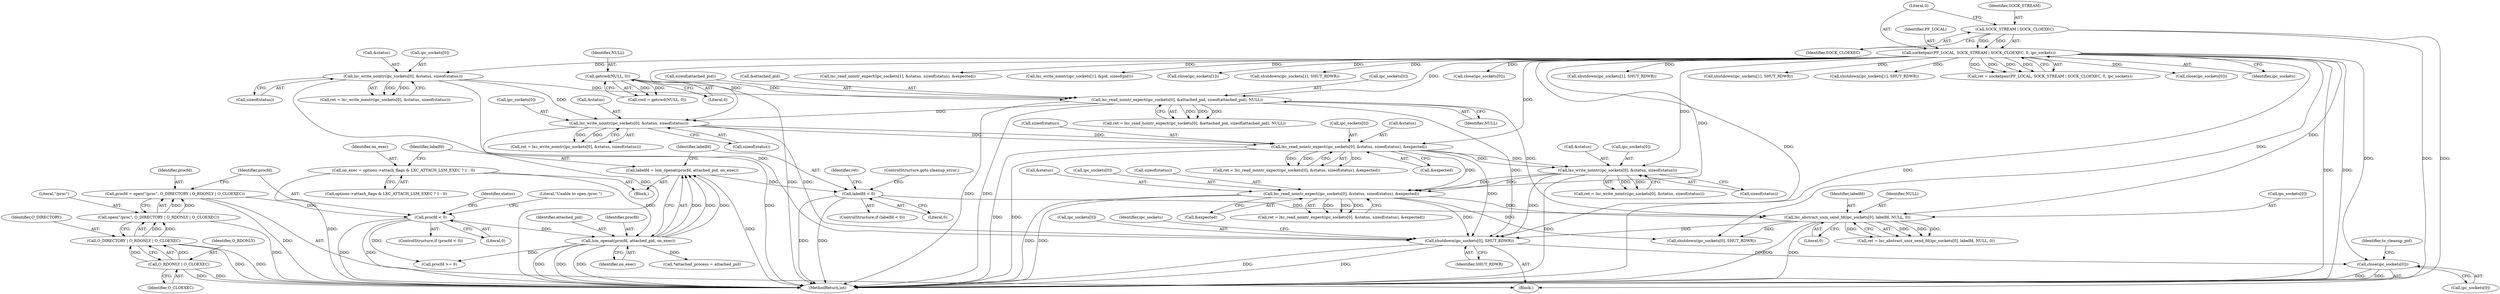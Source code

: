 digraph "0_lxc_81f466d05f2a89cb4f122ef7f593ff3f279b165c_1@API" {
"1000625" [label="(Call,close(ipc_sockets[0]))"];
"1000285" [label="(Call,socketpair(PF_LOCAL, SOCK_STREAM | SOCK_CLOEXEC, 0, ipc_sockets))"];
"1000287" [label="(Call,SOCK_STREAM | SOCK_CLOEXEC)"];
"1000620" [label="(Call,shutdown(ipc_sockets[0], SHUT_RDWR))"];
"1000395" [label="(Call,lxc_read_nointr_expect(ipc_sockets[0], &attached_pid, sizeof(attached_pid), NULL))"];
"1000377" [label="(Call,lxc_write_nointr(ipc_sockets[0], &status, sizeof(status)))"];
"1000248" [label="(Call,getcwd(NULL, 0))"];
"1000579" [label="(Call,lxc_abstract_unix_send_fd(ipc_sockets[0], labelfd, NULL, 0))"];
"1000517" [label="(Call,lxc_read_nointr_expect(ipc_sockets[0], &status, sizeof(status), &expected))"];
"1000494" [label="(Call,lxc_write_nointr(ipc_sockets[0], &status, sizeof(status)))"];
"1000467" [label="(Call,lxc_read_nointr_expect(ipc_sockets[0], &status, sizeof(status), &expected))"];
"1000446" [label="(Call,lxc_write_nointr(ipc_sockets[0], &status, sizeof(status)))"];
"1000573" [label="(Call,labelfd < 0)"];
"1000566" [label="(Call,labelfd = lsm_openat(procfd, attached_pid, on_exec))"];
"1000568" [label="(Call,lsm_openat(procfd, attached_pid, on_exec))"];
"1000365" [label="(Call,procfd < 0)"];
"1000355" [label="(Call,procfd = open(\"/proc\", O_DIRECTORY | O_RDONLY | O_CLOEXEC))"];
"1000357" [label="(Call,open(\"/proc\", O_DIRECTORY | O_RDONLY | O_CLOEXEC))"];
"1000359" [label="(Call,O_DIRECTORY | O_RDONLY | O_CLOEXEC)"];
"1000361" [label="(Call,O_RDONLY | O_CLOEXEC)"];
"1000556" [label="(Call,on_exec = options->attach_flags & LXC_ATTACH_LSM_EXEC ? 1 : 0)"];
"1000615" [label="(Call,procfd >= 0)"];
"1000574" [label="(Identifier,labelfd)"];
"1000467" [label="(Call,lxc_read_nointr_expect(ipc_sockets[0], &status, sizeof(status), &expected))"];
"1000653" [label="(Call,lxc_read_nointr_expect(ipc_sockets[1], &status, sizeof(status), &expected))"];
"1000580" [label="(Call,ipc_sockets[0])"];
"1000583" [label="(Identifier,labelfd)"];
"1000383" [label="(Call,sizeof(status))"];
"1000366" [label="(Identifier,procfd)"];
"1000378" [label="(Call,ipc_sockets[0])"];
"1000399" [label="(Call,&attached_pid)"];
"1000557" [label="(Identifier,on_exec)"];
"1000620" [label="(Call,shutdown(ipc_sockets[0], SHUT_RDWR))"];
"1000630" [label="(Identifier,to_cleanup_pid)"];
"1000287" [label="(Call,SOCK_STREAM | SOCK_CLOEXEC)"];
"1000626" [label="(Call,ipc_sockets[0])"];
"1000556" [label="(Call,on_exec = options->attach_flags & LXC_ATTACH_LSM_EXEC ? 1 : 0)"];
"1000576" [label="(ControlStructure,goto cleanup_error;)"];
"1000579" [label="(Call,lxc_abstract_unix_send_fd(ipc_sockets[0], labelfd, NULL, 0))"];
"1000765" [label="(Call,lxc_write_nointr(ipc_sockets[1], &pid, sizeof(pid)))"];
"1000373" [label="(Identifier,status)"];
"1000335" [label="(Call,close(ipc_sockets[1]))"];
"1000621" [label="(Call,ipc_sockets[0])"];
"1000523" [label="(Call,sizeof(status))"];
"1000393" [label="(Call,ret = lxc_read_nointr_expect(ipc_sockets[0], &attached_pid, sizeof(attached_pid), NULL))"];
"1000288" [label="(Identifier,SOCK_STREAM)"];
"1000395" [label="(Call,lxc_read_nointr_expect(ipc_sockets[0], &attached_pid, sizeof(attached_pid), NULL))"];
"1000566" [label="(Call,labelfd = lsm_openat(procfd, attached_pid, on_exec))"];
"1000517" [label="(Call,lxc_read_nointr_expect(ipc_sockets[0], &status, sizeof(status), &expected))"];
"1000670" [label="(Call,shutdown(ipc_sockets[1], SHUT_RDWR))"];
"1000571" [label="(Identifier,on_exec)"];
"1000285" [label="(Call,socketpair(PF_LOCAL, SOCK_STREAM | SOCK_CLOEXEC, 0, ipc_sockets))"];
"1000570" [label="(Identifier,attached_pid)"];
"1000357" [label="(Call,open(\"/proc\", O_DIRECTORY | O_RDONLY | O_CLOEXEC))"];
"1000325" [label="(Block,)"];
"1000468" [label="(Call,ipc_sockets[0])"];
"1000367" [label="(Literal,0)"];
"1000465" [label="(Call,ret = lxc_read_nointr_expect(ipc_sockets[0], &status, sizeof(status), &expected))"];
"1000250" [label="(Literal,0)"];
"1000525" [label="(Call,&expected)"];
"1000403" [label="(Identifier,NULL)"];
"1000500" [label="(Call,sizeof(status))"];
"1000381" [label="(Call,&status)"];
"1000495" [label="(Call,ipc_sockets[0])"];
"1000396" [label="(Call,ipc_sockets[0])"];
"1000248" [label="(Call,getcwd(NULL, 0))"];
"1000452" [label="(Call,sizeof(status))"];
"1000450" [label="(Call,&status)"];
"1000370" [label="(Literal,\"Unable to open /proc.\")"];
"1000601" [label="(Call,close(ipc_sockets[0]))"];
"1000356" [label="(Identifier,procfd)"];
"1000627" [label="(Identifier,ipc_sockets)"];
"1000362" [label="(Identifier,O_RDONLY)"];
"1000475" [label="(Call,&expected)"];
"1000377" [label="(Call,lxc_write_nointr(ipc_sockets[0], &status, sizeof(status)))"];
"1000573" [label="(Call,labelfd < 0)"];
"1000596" [label="(Call,shutdown(ipc_sockets[0], SHUT_RDWR))"];
"1000446" [label="(Call,lxc_write_nointr(ipc_sockets[0], &status, sizeof(status)))"];
"1000444" [label="(Call,ret = lxc_write_nointr(ipc_sockets[0], &status, sizeof(status)))"];
"1000521" [label="(Call,&status)"];
"1000359" [label="(Call,O_DIRECTORY | O_RDONLY | O_CLOEXEC)"];
"1000577" [label="(Call,ret = lxc_abstract_unix_send_fd(ipc_sockets[0], labelfd, NULL, 0))"];
"1000365" [label="(Call,procfd < 0)"];
"1000363" [label="(Identifier,O_CLOEXEC)"];
"1000791" [label="(MethodReturn,int)"];
"1000246" [label="(Call,cwd = getcwd(NULL, 0))"];
"1000568" [label="(Call,lsm_openat(procfd, attached_pid, on_exec))"];
"1000290" [label="(Literal,0)"];
"1000705" [label="(Call,shutdown(ipc_sockets[1], SHUT_RDWR))"];
"1000471" [label="(Call,&status)"];
"1000575" [label="(Literal,0)"];
"1000585" [label="(Literal,0)"];
"1000360" [label="(Identifier,O_DIRECTORY)"];
"1000755" [label="(Call,shutdown(ipc_sockets[1], SHUT_RDWR))"];
"1000361" [label="(Call,O_RDONLY | O_CLOEXEC)"];
"1000249" [label="(Identifier,NULL)"];
"1000401" [label="(Call,sizeof(attached_pid))"];
"1000289" [label="(Identifier,SOCK_CLOEXEC)"];
"1000569" [label="(Identifier,procfd)"];
"1000781" [label="(Call,shutdown(ipc_sockets[1], SHUT_RDWR))"];
"1000572" [label="(ControlStructure,if (labelfd < 0))"];
"1000492" [label="(Call,ret = lxc_write_nointr(ipc_sockets[0], &status, sizeof(status)))"];
"1000283" [label="(Call,ret = socketpair(PF_LOCAL, SOCK_STREAM | SOCK_CLOEXEC, 0, ipc_sockets))"];
"1000375" [label="(Call,ret = lxc_write_nointr(ipc_sockets[0], &status, sizeof(status)))"];
"1000364" [label="(ControlStructure,if (procfd < 0))"];
"1000584" [label="(Identifier,NULL)"];
"1000447" [label="(Call,ipc_sockets[0])"];
"1000358" [label="(Literal,\"/proc\")"];
"1000640" [label="(Call,close(ipc_sockets[0]))"];
"1000578" [label="(Identifier,ret)"];
"1000625" [label="(Call,close(ipc_sockets[0]))"];
"1000498" [label="(Call,&status)"];
"1000355" [label="(Call,procfd = open(\"/proc\", O_DIRECTORY | O_RDONLY | O_CLOEXEC))"];
"1000473" [label="(Call,sizeof(status))"];
"1000518" [label="(Call,ipc_sockets[0])"];
"1000607" [label="(Call,*attached_process = attached_pid)"];
"1000553" [label="(Block,)"];
"1000286" [label="(Identifier,PF_LOCAL)"];
"1000291" [label="(Identifier,ipc_sockets)"];
"1000515" [label="(Call,ret = lxc_read_nointr_expect(ipc_sockets[0], &status, sizeof(status), &expected))"];
"1000558" [label="(Call,options->attach_flags & LXC_ATTACH_LSM_EXEC ? 1 : 0)"];
"1000624" [label="(Identifier,SHUT_RDWR)"];
"1000494" [label="(Call,lxc_write_nointr(ipc_sockets[0], &status, sizeof(status)))"];
"1000567" [label="(Identifier,labelfd)"];
"1000625" -> "1000325"  [label="AST: "];
"1000625" -> "1000626"  [label="CFG: "];
"1000626" -> "1000625"  [label="AST: "];
"1000630" -> "1000625"  [label="CFG: "];
"1000625" -> "1000791"  [label="DDG: "];
"1000625" -> "1000791"  [label="DDG: "];
"1000285" -> "1000625"  [label="DDG: "];
"1000620" -> "1000625"  [label="DDG: "];
"1000285" -> "1000283"  [label="AST: "];
"1000285" -> "1000291"  [label="CFG: "];
"1000286" -> "1000285"  [label="AST: "];
"1000287" -> "1000285"  [label="AST: "];
"1000290" -> "1000285"  [label="AST: "];
"1000291" -> "1000285"  [label="AST: "];
"1000283" -> "1000285"  [label="CFG: "];
"1000285" -> "1000791"  [label="DDG: "];
"1000285" -> "1000791"  [label="DDG: "];
"1000285" -> "1000791"  [label="DDG: "];
"1000285" -> "1000283"  [label="DDG: "];
"1000285" -> "1000283"  [label="DDG: "];
"1000285" -> "1000283"  [label="DDG: "];
"1000285" -> "1000283"  [label="DDG: "];
"1000287" -> "1000285"  [label="DDG: "];
"1000287" -> "1000285"  [label="DDG: "];
"1000285" -> "1000335"  [label="DDG: "];
"1000285" -> "1000377"  [label="DDG: "];
"1000285" -> "1000395"  [label="DDG: "];
"1000285" -> "1000446"  [label="DDG: "];
"1000285" -> "1000467"  [label="DDG: "];
"1000285" -> "1000494"  [label="DDG: "];
"1000285" -> "1000517"  [label="DDG: "];
"1000285" -> "1000579"  [label="DDG: "];
"1000285" -> "1000596"  [label="DDG: "];
"1000285" -> "1000601"  [label="DDG: "];
"1000285" -> "1000620"  [label="DDG: "];
"1000285" -> "1000640"  [label="DDG: "];
"1000285" -> "1000653"  [label="DDG: "];
"1000285" -> "1000670"  [label="DDG: "];
"1000285" -> "1000705"  [label="DDG: "];
"1000285" -> "1000755"  [label="DDG: "];
"1000285" -> "1000765"  [label="DDG: "];
"1000285" -> "1000781"  [label="DDG: "];
"1000287" -> "1000289"  [label="CFG: "];
"1000288" -> "1000287"  [label="AST: "];
"1000289" -> "1000287"  [label="AST: "];
"1000290" -> "1000287"  [label="CFG: "];
"1000287" -> "1000791"  [label="DDG: "];
"1000287" -> "1000791"  [label="DDG: "];
"1000620" -> "1000325"  [label="AST: "];
"1000620" -> "1000624"  [label="CFG: "];
"1000621" -> "1000620"  [label="AST: "];
"1000624" -> "1000620"  [label="AST: "];
"1000627" -> "1000620"  [label="CFG: "];
"1000620" -> "1000791"  [label="DDG: "];
"1000620" -> "1000791"  [label="DDG: "];
"1000395" -> "1000620"  [label="DDG: "];
"1000579" -> "1000620"  [label="DDG: "];
"1000467" -> "1000620"  [label="DDG: "];
"1000517" -> "1000620"  [label="DDG: "];
"1000377" -> "1000620"  [label="DDG: "];
"1000494" -> "1000620"  [label="DDG: "];
"1000446" -> "1000620"  [label="DDG: "];
"1000395" -> "1000393"  [label="AST: "];
"1000395" -> "1000403"  [label="CFG: "];
"1000396" -> "1000395"  [label="AST: "];
"1000399" -> "1000395"  [label="AST: "];
"1000401" -> "1000395"  [label="AST: "];
"1000403" -> "1000395"  [label="AST: "];
"1000393" -> "1000395"  [label="CFG: "];
"1000395" -> "1000791"  [label="DDG: "];
"1000395" -> "1000791"  [label="DDG: "];
"1000395" -> "1000393"  [label="DDG: "];
"1000395" -> "1000393"  [label="DDG: "];
"1000395" -> "1000393"  [label="DDG: "];
"1000377" -> "1000395"  [label="DDG: "];
"1000248" -> "1000395"  [label="DDG: "];
"1000395" -> "1000446"  [label="DDG: "];
"1000395" -> "1000579"  [label="DDG: "];
"1000377" -> "1000375"  [label="AST: "];
"1000377" -> "1000383"  [label="CFG: "];
"1000378" -> "1000377"  [label="AST: "];
"1000381" -> "1000377"  [label="AST: "];
"1000383" -> "1000377"  [label="AST: "];
"1000375" -> "1000377"  [label="CFG: "];
"1000377" -> "1000791"  [label="DDG: "];
"1000377" -> "1000375"  [label="DDG: "];
"1000377" -> "1000375"  [label="DDG: "];
"1000377" -> "1000446"  [label="DDG: "];
"1000248" -> "1000246"  [label="AST: "];
"1000248" -> "1000250"  [label="CFG: "];
"1000249" -> "1000248"  [label="AST: "];
"1000250" -> "1000248"  [label="AST: "];
"1000246" -> "1000248"  [label="CFG: "];
"1000248" -> "1000791"  [label="DDG: "];
"1000248" -> "1000246"  [label="DDG: "];
"1000248" -> "1000246"  [label="DDG: "];
"1000579" -> "1000577"  [label="AST: "];
"1000579" -> "1000585"  [label="CFG: "];
"1000580" -> "1000579"  [label="AST: "];
"1000583" -> "1000579"  [label="AST: "];
"1000584" -> "1000579"  [label="AST: "];
"1000585" -> "1000579"  [label="AST: "];
"1000577" -> "1000579"  [label="CFG: "];
"1000579" -> "1000791"  [label="DDG: "];
"1000579" -> "1000791"  [label="DDG: "];
"1000579" -> "1000577"  [label="DDG: "];
"1000579" -> "1000577"  [label="DDG: "];
"1000579" -> "1000577"  [label="DDG: "];
"1000579" -> "1000577"  [label="DDG: "];
"1000517" -> "1000579"  [label="DDG: "];
"1000573" -> "1000579"  [label="DDG: "];
"1000579" -> "1000596"  [label="DDG: "];
"1000517" -> "1000515"  [label="AST: "];
"1000517" -> "1000525"  [label="CFG: "];
"1000518" -> "1000517"  [label="AST: "];
"1000521" -> "1000517"  [label="AST: "];
"1000523" -> "1000517"  [label="AST: "];
"1000525" -> "1000517"  [label="AST: "];
"1000515" -> "1000517"  [label="CFG: "];
"1000517" -> "1000791"  [label="DDG: "];
"1000517" -> "1000791"  [label="DDG: "];
"1000517" -> "1000515"  [label="DDG: "];
"1000517" -> "1000515"  [label="DDG: "];
"1000517" -> "1000515"  [label="DDG: "];
"1000494" -> "1000517"  [label="DDG: "];
"1000494" -> "1000517"  [label="DDG: "];
"1000467" -> "1000517"  [label="DDG: "];
"1000517" -> "1000596"  [label="DDG: "];
"1000494" -> "1000492"  [label="AST: "];
"1000494" -> "1000500"  [label="CFG: "];
"1000495" -> "1000494"  [label="AST: "];
"1000498" -> "1000494"  [label="AST: "];
"1000500" -> "1000494"  [label="AST: "];
"1000492" -> "1000494"  [label="CFG: "];
"1000494" -> "1000791"  [label="DDG: "];
"1000494" -> "1000492"  [label="DDG: "];
"1000494" -> "1000492"  [label="DDG: "];
"1000467" -> "1000494"  [label="DDG: "];
"1000467" -> "1000494"  [label="DDG: "];
"1000467" -> "1000465"  [label="AST: "];
"1000467" -> "1000475"  [label="CFG: "];
"1000468" -> "1000467"  [label="AST: "];
"1000471" -> "1000467"  [label="AST: "];
"1000473" -> "1000467"  [label="AST: "];
"1000475" -> "1000467"  [label="AST: "];
"1000465" -> "1000467"  [label="CFG: "];
"1000467" -> "1000791"  [label="DDG: "];
"1000467" -> "1000791"  [label="DDG: "];
"1000467" -> "1000465"  [label="DDG: "];
"1000467" -> "1000465"  [label="DDG: "];
"1000467" -> "1000465"  [label="DDG: "];
"1000446" -> "1000467"  [label="DDG: "];
"1000446" -> "1000467"  [label="DDG: "];
"1000446" -> "1000444"  [label="AST: "];
"1000446" -> "1000452"  [label="CFG: "];
"1000447" -> "1000446"  [label="AST: "];
"1000450" -> "1000446"  [label="AST: "];
"1000452" -> "1000446"  [label="AST: "];
"1000444" -> "1000446"  [label="CFG: "];
"1000446" -> "1000791"  [label="DDG: "];
"1000446" -> "1000444"  [label="DDG: "];
"1000446" -> "1000444"  [label="DDG: "];
"1000573" -> "1000572"  [label="AST: "];
"1000573" -> "1000575"  [label="CFG: "];
"1000574" -> "1000573"  [label="AST: "];
"1000575" -> "1000573"  [label="AST: "];
"1000576" -> "1000573"  [label="CFG: "];
"1000578" -> "1000573"  [label="CFG: "];
"1000573" -> "1000791"  [label="DDG: "];
"1000573" -> "1000791"  [label="DDG: "];
"1000566" -> "1000573"  [label="DDG: "];
"1000566" -> "1000553"  [label="AST: "];
"1000566" -> "1000568"  [label="CFG: "];
"1000567" -> "1000566"  [label="AST: "];
"1000568" -> "1000566"  [label="AST: "];
"1000574" -> "1000566"  [label="CFG: "];
"1000566" -> "1000791"  [label="DDG: "];
"1000568" -> "1000566"  [label="DDG: "];
"1000568" -> "1000566"  [label="DDG: "];
"1000568" -> "1000566"  [label="DDG: "];
"1000568" -> "1000571"  [label="CFG: "];
"1000569" -> "1000568"  [label="AST: "];
"1000570" -> "1000568"  [label="AST: "];
"1000571" -> "1000568"  [label="AST: "];
"1000568" -> "1000791"  [label="DDG: "];
"1000568" -> "1000791"  [label="DDG: "];
"1000568" -> "1000791"  [label="DDG: "];
"1000365" -> "1000568"  [label="DDG: "];
"1000556" -> "1000568"  [label="DDG: "];
"1000568" -> "1000607"  [label="DDG: "];
"1000568" -> "1000615"  [label="DDG: "];
"1000365" -> "1000364"  [label="AST: "];
"1000365" -> "1000367"  [label="CFG: "];
"1000366" -> "1000365"  [label="AST: "];
"1000367" -> "1000365"  [label="AST: "];
"1000370" -> "1000365"  [label="CFG: "];
"1000373" -> "1000365"  [label="CFG: "];
"1000365" -> "1000791"  [label="DDG: "];
"1000365" -> "1000791"  [label="DDG: "];
"1000355" -> "1000365"  [label="DDG: "];
"1000365" -> "1000615"  [label="DDG: "];
"1000355" -> "1000325"  [label="AST: "];
"1000355" -> "1000357"  [label="CFG: "];
"1000356" -> "1000355"  [label="AST: "];
"1000357" -> "1000355"  [label="AST: "];
"1000366" -> "1000355"  [label="CFG: "];
"1000355" -> "1000791"  [label="DDG: "];
"1000357" -> "1000355"  [label="DDG: "];
"1000357" -> "1000355"  [label="DDG: "];
"1000357" -> "1000359"  [label="CFG: "];
"1000358" -> "1000357"  [label="AST: "];
"1000359" -> "1000357"  [label="AST: "];
"1000357" -> "1000791"  [label="DDG: "];
"1000359" -> "1000357"  [label="DDG: "];
"1000359" -> "1000357"  [label="DDG: "];
"1000359" -> "1000361"  [label="CFG: "];
"1000360" -> "1000359"  [label="AST: "];
"1000361" -> "1000359"  [label="AST: "];
"1000359" -> "1000791"  [label="DDG: "];
"1000359" -> "1000791"  [label="DDG: "];
"1000361" -> "1000359"  [label="DDG: "];
"1000361" -> "1000359"  [label="DDG: "];
"1000361" -> "1000363"  [label="CFG: "];
"1000362" -> "1000361"  [label="AST: "];
"1000363" -> "1000361"  [label="AST: "];
"1000361" -> "1000791"  [label="DDG: "];
"1000361" -> "1000791"  [label="DDG: "];
"1000556" -> "1000553"  [label="AST: "];
"1000556" -> "1000558"  [label="CFG: "];
"1000557" -> "1000556"  [label="AST: "];
"1000558" -> "1000556"  [label="AST: "];
"1000567" -> "1000556"  [label="CFG: "];
"1000556" -> "1000791"  [label="DDG: "];
}
